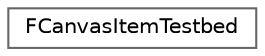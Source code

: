 digraph "Graphical Class Hierarchy"
{
 // INTERACTIVE_SVG=YES
 // LATEX_PDF_SIZE
  bgcolor="transparent";
  edge [fontname=Helvetica,fontsize=10,labelfontname=Helvetica,labelfontsize=10];
  node [fontname=Helvetica,fontsize=10,shape=box,height=0.2,width=0.4];
  rankdir="LR";
  Node0 [id="Node000000",label="FCanvasItemTestbed",height=0.2,width=0.4,color="grey40", fillcolor="white", style="filled",URL="$de/d7d/classFCanvasItemTestbed.html",tooltip=" "];
}
